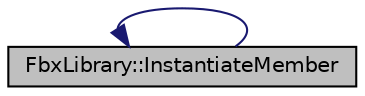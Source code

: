 digraph "FbxLibrary::InstantiateMember"
{
  edge [fontname="Helvetica",fontsize="10",labelfontname="Helvetica",labelfontsize="10"];
  node [fontname="Helvetica",fontsize="10",shape=record];
  rankdir="LR";
  Node36 [label="FbxLibrary::InstantiateMember",height=0.2,width=0.4,color="black", fillcolor="grey75", style="filled", fontcolor="black"];
  Node36 -> Node36 [dir="back",color="midnightblue",fontsize="10",style="solid",fontname="Helvetica"];
}
